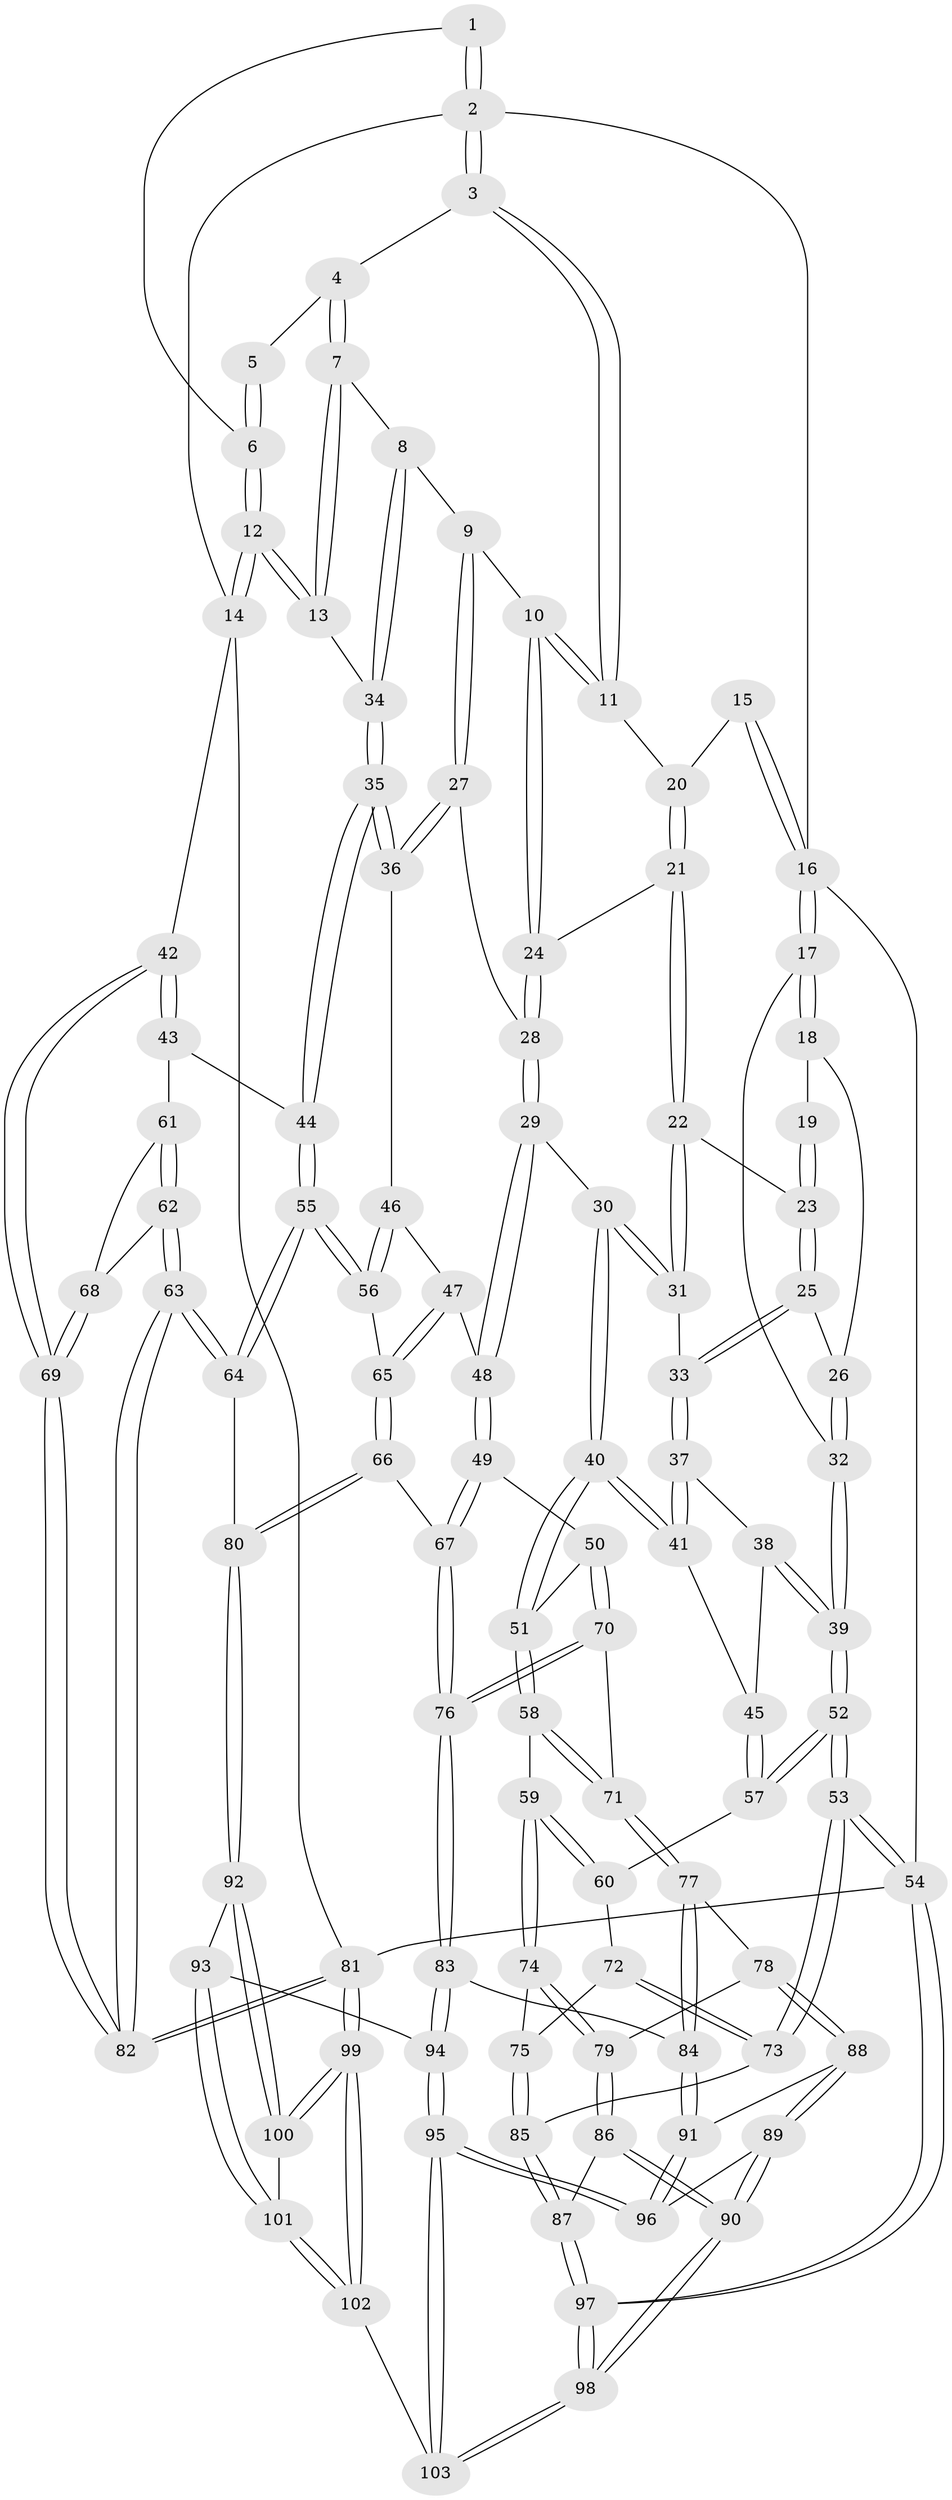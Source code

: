 // coarse degree distribution, {3: 0.0967741935483871, 8: 0.016129032258064516, 4: 0.3870967741935484, 5: 0.4032258064516129, 2: 0.016129032258064516, 6: 0.06451612903225806, 7: 0.016129032258064516}
// Generated by graph-tools (version 1.1) at 2025/42/03/06/25 10:42:32]
// undirected, 103 vertices, 254 edges
graph export_dot {
graph [start="1"]
  node [color=gray90,style=filled];
  1 [pos="+0.971322552321727+0.04226530230419068"];
  2 [pos="+1+0"];
  3 [pos="+0.7830254183153129+0"];
  4 [pos="+0.8784982635452138+0.02361416094676767"];
  5 [pos="+0.9108249786102289+0.03554061721252538"];
  6 [pos="+0.9929207107841935+0.11468533036684928"];
  7 [pos="+0.8759918146843063+0.057806601737323965"];
  8 [pos="+0.7685272338972744+0.19494562396080758"];
  9 [pos="+0.6942169955028504+0.15361127704697314"];
  10 [pos="+0.6090590464452009+0.023962624722719067"];
  11 [pos="+0.5636957038428684+0"];
  12 [pos="+1+0.24984192320546553"];
  13 [pos="+1+0.2467167358139731"];
  14 [pos="+1+0.28636514215581327"];
  15 [pos="+0.3766867085291484+0"];
  16 [pos="+0+0"];
  17 [pos="+0+0.01850750241146157"];
  18 [pos="+0.14832639877098372+0.12698232945758164"];
  19 [pos="+0.3147403244514791+0"];
  20 [pos="+0.40380277840755424+0"];
  21 [pos="+0.39777445130835176+0.18866233774547125"];
  22 [pos="+0.35869870873773635+0.24696951001320366"];
  23 [pos="+0.26658235835403277+0.16853315539985214"];
  24 [pos="+0.5034753281974618+0.24304007183591747"];
  25 [pos="+0.1887399813092767+0.24770801238815224"];
  26 [pos="+0.177707626520154+0.22947604380977038"];
  27 [pos="+0.5743401371315604+0.34985039256881667"];
  28 [pos="+0.5241576178107871+0.3473211481012275"];
  29 [pos="+0.47098263447277355+0.37735876271921226"];
  30 [pos="+0.4286098096324587+0.38448562604622766"];
  31 [pos="+0.35332889312833027+0.2717407311887268"];
  32 [pos="+0+0.04883913695489746"];
  33 [pos="+0.18934250662255633+0.3000363269796365"];
  34 [pos="+0.8350497121050925+0.26933077956638557"];
  35 [pos="+0.7639158336550614+0.4280369542739227"];
  36 [pos="+0.6869804498488092+0.4323313166497301"];
  37 [pos="+0.18269161489835112+0.31216986410407094"];
  38 [pos="+0.08246173127856649+0.3281795782867583"];
  39 [pos="+0+0.33987662708198546"];
  40 [pos="+0.34678269481293117+0.4707918554219028"];
  41 [pos="+0.2266574561042973+0.4090871632661491"];
  42 [pos="+1+0.4357645356727729"];
  43 [pos="+0.8008977772530873+0.47474102044739797"];
  44 [pos="+0.7994637278619929+0.47400540756290427"];
  45 [pos="+0.13497033247013526+0.5064878020162663"];
  46 [pos="+0.6815239056432578+0.44041517971564736"];
  47 [pos="+0.5833743164509604+0.5389338936380947"];
  48 [pos="+0.5384111328657142+0.5355019556160722"];
  49 [pos="+0.4735257140918678+0.5819275779078865"];
  50 [pos="+0.4293644453932973+0.5586655185224152"];
  51 [pos="+0.34750894112982506+0.49442724886093736"];
  52 [pos="+0+0.4027978620093561"];
  53 [pos="+0+0.6583130160585285"];
  54 [pos="+0+1"];
  55 [pos="+0.7310253025310619+0.6422546420982647"];
  56 [pos="+0.6727960601708219+0.6259862131543197"];
  57 [pos="+0.12916812958984+0.5148739456338465"];
  58 [pos="+0.2891655429383685+0.5884566938968064"];
  59 [pos="+0.26805475092110576+0.5932844278591914"];
  60 [pos="+0.14207101428327543+0.5555399398852207"];
  61 [pos="+0.8511725825104589+0.5458531595448572"];
  62 [pos="+0.8597493724167353+0.6751861348930119"];
  63 [pos="+0.8435956673516515+0.7711324114276472"];
  64 [pos="+0.7994623185303604+0.7617572255594185"];
  65 [pos="+0.6178116000490811+0.6316483301435055"];
  66 [pos="+0.5552250241286927+0.7143058788434415"];
  67 [pos="+0.5006597246171866+0.7193393175736993"];
  68 [pos="+0.9579589761010004+0.5765379835047899"];
  69 [pos="+1+0.5650106227286601"];
  70 [pos="+0.3840035000806265+0.661584981658303"];
  71 [pos="+0.31933089537468806+0.645790461172248"];
  72 [pos="+0.13479971836242524+0.5689321331406629"];
  73 [pos="+0+0.6792558032242328"];
  74 [pos="+0.19249873050706653+0.6982121903153264"];
  75 [pos="+0.13587648564307678+0.6669345961864526"];
  76 [pos="+0.4911810434105975+0.7268777102405447"];
  77 [pos="+0.30944706973469543+0.7231833731002179"];
  78 [pos="+0.2757032484176741+0.7604412570836484"];
  79 [pos="+0.20795290723900745+0.751839154858662"];
  80 [pos="+0.6826117802890422+0.8054018491913651"];
  81 [pos="+1+1"];
  82 [pos="+1+1"];
  83 [pos="+0.482755181656121+0.7405014954796458"];
  84 [pos="+0.4511986088572285+0.7608101752381504"];
  85 [pos="+0.020164014902901543+0.7214019418031038"];
  86 [pos="+0.15443840106900616+0.8085370288947398"];
  87 [pos="+0.10497435966420313+0.8119415464917628"];
  88 [pos="+0.2896447110776379+0.7880402225000063"];
  89 [pos="+0.29097798731442753+0.8779622383382927"];
  90 [pos="+0.24498958631505077+0.9357433724369013"];
  91 [pos="+0.4142942262009872+0.8105117491663807"];
  92 [pos="+0.6772623823799337+0.8174466456670555"];
  93 [pos="+0.5799164147803757+0.887148445780331"];
  94 [pos="+0.5214727944458238+0.8482747027308197"];
  95 [pos="+0.43924579048794554+0.947439095991733"];
  96 [pos="+0.3998805101700731+0.8632407710652723"];
  97 [pos="+0+1"];
  98 [pos="+0.21705240868312584+1"];
  99 [pos="+0.7880080337100503+1"];
  100 [pos="+0.6925052297183221+0.9346580305276766"];
  101 [pos="+0.5749644782831143+0.9203864139581232"];
  102 [pos="+0.4968448665814155+1"];
  103 [pos="+0.45892391742163585+1"];
  1 -- 2;
  1 -- 2;
  1 -- 6;
  2 -- 3;
  2 -- 3;
  2 -- 14;
  2 -- 16;
  3 -- 4;
  3 -- 11;
  3 -- 11;
  4 -- 5;
  4 -- 7;
  4 -- 7;
  5 -- 6;
  5 -- 6;
  6 -- 12;
  6 -- 12;
  7 -- 8;
  7 -- 13;
  7 -- 13;
  8 -- 9;
  8 -- 34;
  8 -- 34;
  9 -- 10;
  9 -- 27;
  9 -- 27;
  10 -- 11;
  10 -- 11;
  10 -- 24;
  10 -- 24;
  11 -- 20;
  12 -- 13;
  12 -- 13;
  12 -- 14;
  12 -- 14;
  13 -- 34;
  14 -- 42;
  14 -- 81;
  15 -- 16;
  15 -- 16;
  15 -- 20;
  16 -- 17;
  16 -- 17;
  16 -- 54;
  17 -- 18;
  17 -- 18;
  17 -- 32;
  18 -- 19;
  18 -- 26;
  19 -- 23;
  19 -- 23;
  20 -- 21;
  20 -- 21;
  21 -- 22;
  21 -- 22;
  21 -- 24;
  22 -- 23;
  22 -- 31;
  22 -- 31;
  23 -- 25;
  23 -- 25;
  24 -- 28;
  24 -- 28;
  25 -- 26;
  25 -- 33;
  25 -- 33;
  26 -- 32;
  26 -- 32;
  27 -- 28;
  27 -- 36;
  27 -- 36;
  28 -- 29;
  28 -- 29;
  29 -- 30;
  29 -- 48;
  29 -- 48;
  30 -- 31;
  30 -- 31;
  30 -- 40;
  30 -- 40;
  31 -- 33;
  32 -- 39;
  32 -- 39;
  33 -- 37;
  33 -- 37;
  34 -- 35;
  34 -- 35;
  35 -- 36;
  35 -- 36;
  35 -- 44;
  35 -- 44;
  36 -- 46;
  37 -- 38;
  37 -- 41;
  37 -- 41;
  38 -- 39;
  38 -- 39;
  38 -- 45;
  39 -- 52;
  39 -- 52;
  40 -- 41;
  40 -- 41;
  40 -- 51;
  40 -- 51;
  41 -- 45;
  42 -- 43;
  42 -- 43;
  42 -- 69;
  42 -- 69;
  43 -- 44;
  43 -- 61;
  44 -- 55;
  44 -- 55;
  45 -- 57;
  45 -- 57;
  46 -- 47;
  46 -- 56;
  46 -- 56;
  47 -- 48;
  47 -- 65;
  47 -- 65;
  48 -- 49;
  48 -- 49;
  49 -- 50;
  49 -- 67;
  49 -- 67;
  50 -- 51;
  50 -- 70;
  50 -- 70;
  51 -- 58;
  51 -- 58;
  52 -- 53;
  52 -- 53;
  52 -- 57;
  52 -- 57;
  53 -- 54;
  53 -- 54;
  53 -- 73;
  53 -- 73;
  54 -- 97;
  54 -- 97;
  54 -- 81;
  55 -- 56;
  55 -- 56;
  55 -- 64;
  55 -- 64;
  56 -- 65;
  57 -- 60;
  58 -- 59;
  58 -- 71;
  58 -- 71;
  59 -- 60;
  59 -- 60;
  59 -- 74;
  59 -- 74;
  60 -- 72;
  61 -- 62;
  61 -- 62;
  61 -- 68;
  62 -- 63;
  62 -- 63;
  62 -- 68;
  63 -- 64;
  63 -- 64;
  63 -- 82;
  63 -- 82;
  64 -- 80;
  65 -- 66;
  65 -- 66;
  66 -- 67;
  66 -- 80;
  66 -- 80;
  67 -- 76;
  67 -- 76;
  68 -- 69;
  68 -- 69;
  69 -- 82;
  69 -- 82;
  70 -- 71;
  70 -- 76;
  70 -- 76;
  71 -- 77;
  71 -- 77;
  72 -- 73;
  72 -- 73;
  72 -- 75;
  73 -- 85;
  74 -- 75;
  74 -- 79;
  74 -- 79;
  75 -- 85;
  75 -- 85;
  76 -- 83;
  76 -- 83;
  77 -- 78;
  77 -- 84;
  77 -- 84;
  78 -- 79;
  78 -- 88;
  78 -- 88;
  79 -- 86;
  79 -- 86;
  80 -- 92;
  80 -- 92;
  81 -- 82;
  81 -- 82;
  81 -- 99;
  81 -- 99;
  83 -- 84;
  83 -- 94;
  83 -- 94;
  84 -- 91;
  84 -- 91;
  85 -- 87;
  85 -- 87;
  86 -- 87;
  86 -- 90;
  86 -- 90;
  87 -- 97;
  87 -- 97;
  88 -- 89;
  88 -- 89;
  88 -- 91;
  89 -- 90;
  89 -- 90;
  89 -- 96;
  90 -- 98;
  90 -- 98;
  91 -- 96;
  91 -- 96;
  92 -- 93;
  92 -- 100;
  92 -- 100;
  93 -- 94;
  93 -- 101;
  93 -- 101;
  94 -- 95;
  94 -- 95;
  95 -- 96;
  95 -- 96;
  95 -- 103;
  95 -- 103;
  97 -- 98;
  97 -- 98;
  98 -- 103;
  98 -- 103;
  99 -- 100;
  99 -- 100;
  99 -- 102;
  99 -- 102;
  100 -- 101;
  101 -- 102;
  101 -- 102;
  102 -- 103;
}
